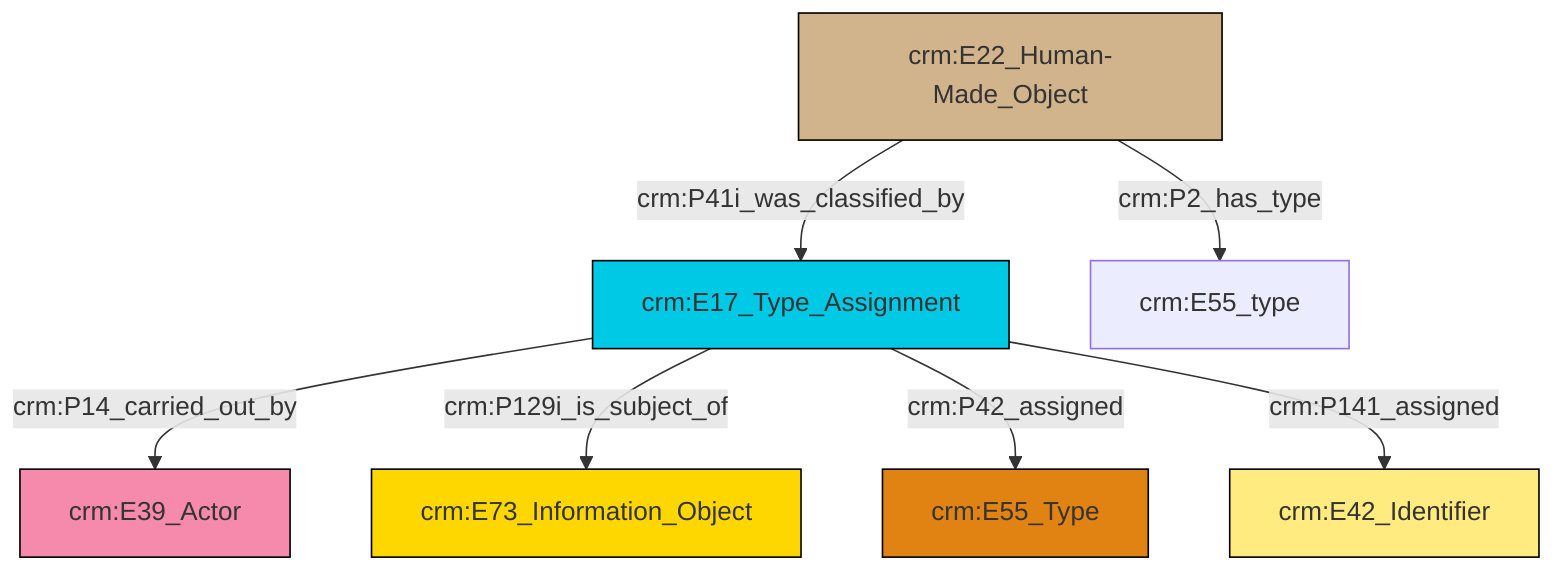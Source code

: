 graph TD
classDef Literal fill:#f2f2f2,stroke:#000000;
classDef CRM_Entity fill:#FFFFFF,stroke:#000000;
classDef Temporal_Entity fill:#00C9E6, stroke:#000000;
classDef Type fill:#E18312, stroke:#000000;
classDef Time-Span fill:#2C9C91, stroke:#000000;
classDef Appellation fill:#FFEB7F, stroke:#000000;
classDef Place fill:#008836, stroke:#000000;
classDef Persistent_Item fill:#B266B2, stroke:#000000;
classDef Conceptual_Object fill:#FFD700, stroke:#000000;
classDef Physical_Thing fill:#D2B48C, stroke:#000000;
classDef Actor fill:#f58aad, stroke:#000000;
classDef PC_Classes fill:#4ce600, stroke:#000000;
classDef Multi fill:#cccccc,stroke:#000000;

0["crm:E22_Human-Made_Object"]:::Physical_Thing -->|crm:P41i_was_classified_by| 1["crm:E17_Type_Assignment"]:::Temporal_Entity
1["crm:E17_Type_Assignment"]:::Temporal_Entity -->|crm:P14_carried_out_by| 2["crm:E39_Actor"]:::Actor
1["crm:E17_Type_Assignment"]:::Temporal_Entity -->|crm:P129i_is_subject_of| 3["crm:E73_Information_Object"]:::Conceptual_Object
0["crm:E22_Human-Made_Object"]:::Physical_Thing -->|crm:P2_has_type| 9["crm:E55_type"]:::Default
1["crm:E17_Type_Assignment"]:::Temporal_Entity -->|crm:P42_assigned| 7["crm:E55_Type"]:::Type
1["crm:E17_Type_Assignment"]:::Temporal_Entity -->|crm:P141_assigned| 4["crm:E42_Identifier"]:::Appellation